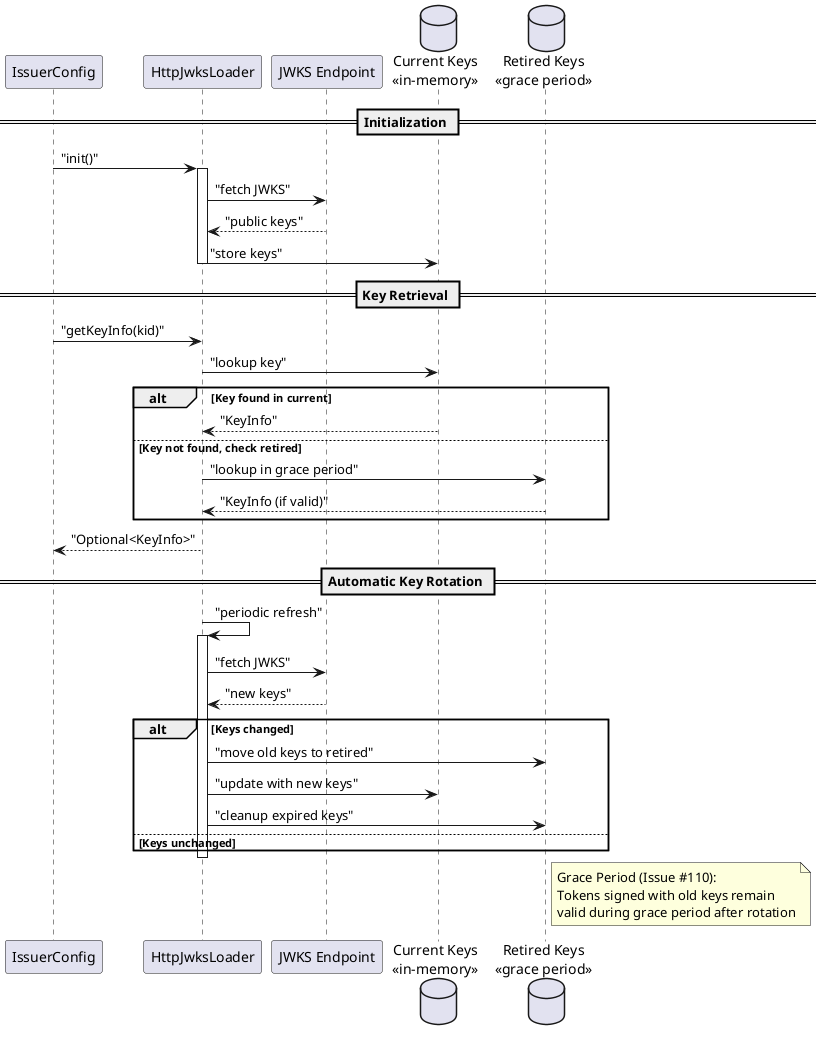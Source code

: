 @startuml

participant "IssuerConfig" as IssuerConfig
participant "HttpJwksLoader" as HttpLoader
participant "JWKS Endpoint" as Endpoint
database "Current Keys\n<<in-memory>>" as CurrentKeys
database "Retired Keys\n<<grace period>>" as RetiredKeys

== Initialization ==

IssuerConfig -> HttpLoader : "init()"
activate HttpLoader
HttpLoader -> Endpoint : "fetch JWKS"
Endpoint --> HttpLoader : "public keys"
HttpLoader -> CurrentKeys : "store keys"
deactivate HttpLoader

== Key Retrieval ==

IssuerConfig -> HttpLoader : "getKeyInfo(kid)"
HttpLoader -> CurrentKeys : "lookup key"
alt Key found in current
    CurrentKeys --> HttpLoader : "KeyInfo"
else Key not found, check retired
    HttpLoader -> RetiredKeys : "lookup in grace period"
    RetiredKeys --> HttpLoader : "KeyInfo (if valid)"
end
HttpLoader --> IssuerConfig : "Optional<KeyInfo>"

== Automatic Key Rotation ==

HttpLoader -> HttpLoader : "periodic refresh"
activate HttpLoader
HttpLoader -> Endpoint : "fetch JWKS"
Endpoint --> HttpLoader : "new keys"

alt Keys changed
    HttpLoader -> RetiredKeys : "move old keys to retired"
    HttpLoader -> CurrentKeys : "update with new keys"
    HttpLoader -> RetiredKeys : "cleanup expired keys"
else Keys unchanged
    note right: No rotation needed
end
deactivate HttpLoader

note right of RetiredKeys
  Grace Period (Issue #110):
  Tokens signed with old keys remain
  valid during grace period after rotation
end note

@enduml
